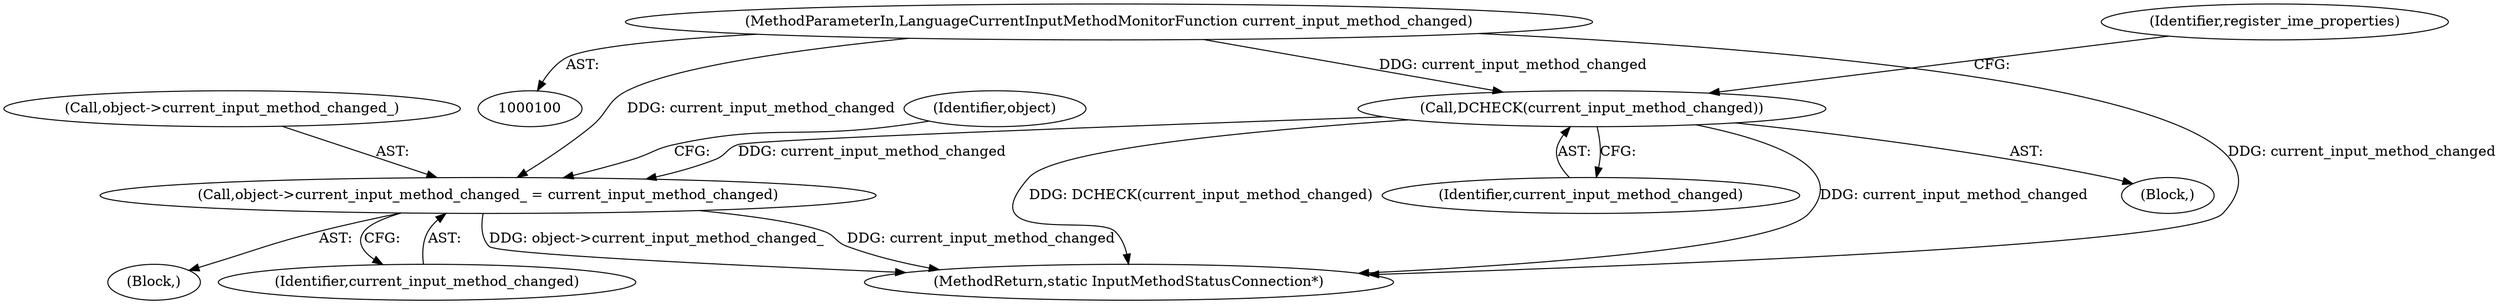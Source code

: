 digraph "1_Chrome_dc7b094a338c6c521f918f478e993f0f74bbea0d_58@pointer" {
"1000131" [label="(Call,object->current_input_method_changed_ = current_input_method_changed)"];
"1000110" [label="(Call,DCHECK(current_input_method_changed))"];
"1000102" [label="(MethodParameterIn,LanguageCurrentInputMethodMonitorFunction current_input_method_changed)"];
"1000166" [label="(MethodReturn,static InputMethodStatusConnection*)"];
"1000131" [label="(Call,object->current_input_method_changed_ = current_input_method_changed)"];
"1000132" [label="(Call,object->current_input_method_changed_)"];
"1000109" [label="(Block,)"];
"1000125" [label="(Block,)"];
"1000111" [label="(Identifier,current_input_method_changed)"];
"1000110" [label="(Call,DCHECK(current_input_method_changed))"];
"1000113" [label="(Identifier,register_ime_properties)"];
"1000102" [label="(MethodParameterIn,LanguageCurrentInputMethodMonitorFunction current_input_method_changed)"];
"1000138" [label="(Identifier,object)"];
"1000135" [label="(Identifier,current_input_method_changed)"];
"1000131" -> "1000125"  [label="AST: "];
"1000131" -> "1000135"  [label="CFG: "];
"1000132" -> "1000131"  [label="AST: "];
"1000135" -> "1000131"  [label="AST: "];
"1000138" -> "1000131"  [label="CFG: "];
"1000131" -> "1000166"  [label="DDG: object->current_input_method_changed_"];
"1000131" -> "1000166"  [label="DDG: current_input_method_changed"];
"1000110" -> "1000131"  [label="DDG: current_input_method_changed"];
"1000102" -> "1000131"  [label="DDG: current_input_method_changed"];
"1000110" -> "1000109"  [label="AST: "];
"1000110" -> "1000111"  [label="CFG: "];
"1000111" -> "1000110"  [label="AST: "];
"1000113" -> "1000110"  [label="CFG: "];
"1000110" -> "1000166"  [label="DDG: DCHECK(current_input_method_changed)"];
"1000110" -> "1000166"  [label="DDG: current_input_method_changed"];
"1000102" -> "1000110"  [label="DDG: current_input_method_changed"];
"1000102" -> "1000100"  [label="AST: "];
"1000102" -> "1000166"  [label="DDG: current_input_method_changed"];
}
